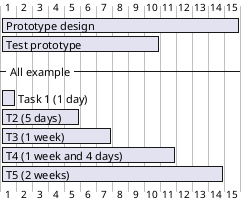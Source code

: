 @startgantt
[Prototype design] lasts 15 days
[Test prototype] lasts 10 days
-- All example --
[Task 1 (1 day)] lasts 1 day
[T2 (5 days)] lasts 5 days
[T3 (1 week)] lasts 1 week
[T4 (1 week and 4 days)] lasts 1 week and 4 days
[T5 (2 weeks)] lasts 2 weeks
@endgantt
